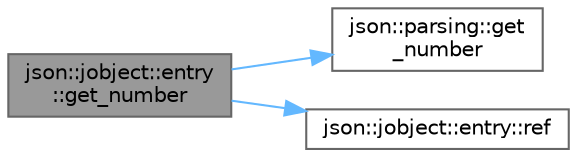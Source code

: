 digraph "json::jobject::entry::get_number"
{
 // LATEX_PDF_SIZE
  bgcolor="transparent";
  edge [fontname=Helvetica,fontsize=10,labelfontname=Helvetica,labelfontsize=10];
  node [fontname=Helvetica,fontsize=10,shape=box,height=0.2,width=0.4];
  rankdir="LR";
  Node1 [id="Node000001",label="json::jobject::entry\l::get_number",height=0.2,width=0.4,color="gray40", fillcolor="grey60", style="filled", fontcolor="black",tooltip="Converts an serialzed value to a numeric value."];
  Node1 -> Node2 [id="edge1_Node000001_Node000002",color="steelblue1",style="solid",tooltip=" "];
  Node2 [id="Node000002",label="json::parsing::get\l_number",height=0.2,width=0.4,color="grey40", fillcolor="white", style="filled",URL="$d5/d07/namespacejson_1_1parsing.html#a811faf05268df9a0f83453fe9a003937",tooltip="Template for reading a numeric value."];
  Node1 -> Node3 [id="edge2_Node000001_Node000003",color="steelblue1",style="solid",tooltip=" "];
  Node3 [id="Node000003",label="json::jobject::entry::ref",height=0.2,width=0.4,color="grey40", fillcolor="white", style="filled",URL="$d9/d07/classjson_1_1jobject_1_1entry.html#a8543f20adc3735f8b96607891db655f3",tooltip="A method for reference the entry's value."];
}
